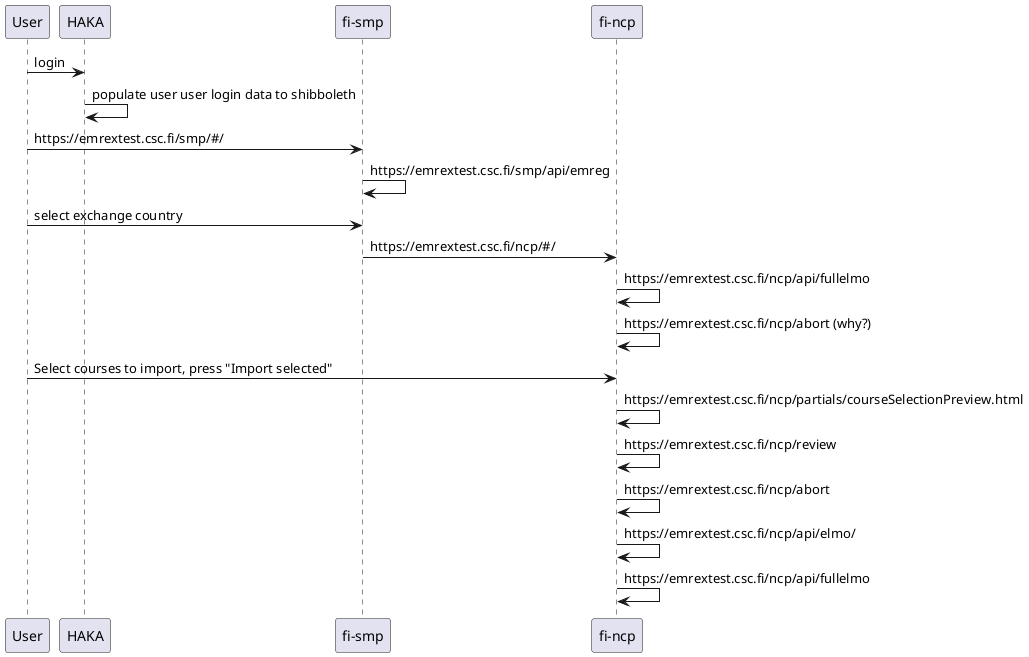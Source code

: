@startuml
"User"      -> "HAKA"     : login
"HAKA"      -> "HAKA"     : populate user user login data to shibboleth
"User"      -> "fi-smp"   : https://emrextest.csc.fi/smp/#/
"fi-smp"    -> "fi-smp"   : https://emrextest.csc.fi/smp/api/emreg
"User"      -> "fi-smp"   : select exchange country
"fi-smp"    -> "fi-ncp"   : https://emrextest.csc.fi/ncp/#/
"fi-ncp"    -> "fi-ncp"   : https://emrextest.csc.fi/ncp/api/fullelmo
"fi-ncp"    -> "fi-ncp"   : https://emrextest.csc.fi/ncp/abort (why?)
"User"      -> "fi-ncp"   : Select courses to import, press "Import selected"
"fi-ncp"    -> "fi-ncp"   : https://emrextest.csc.fi/ncp/partials/courseSelectionPreview.html
"fi-ncp"    -> "fi-ncp"   : https://emrextest.csc.fi/ncp/review
"fi-ncp"    -> "fi-ncp"   : https://emrextest.csc.fi/ncp/abort
"fi-ncp"    -> "fi-ncp"   : https://emrextest.csc.fi/ncp/api/elmo/
"fi-ncp"    -> "fi-ncp"   : https://emrextest.csc.fi/ncp/api/fullelmo
@enduml

TODO: fi-ncp part requires run with existing course data to get real sequence.
